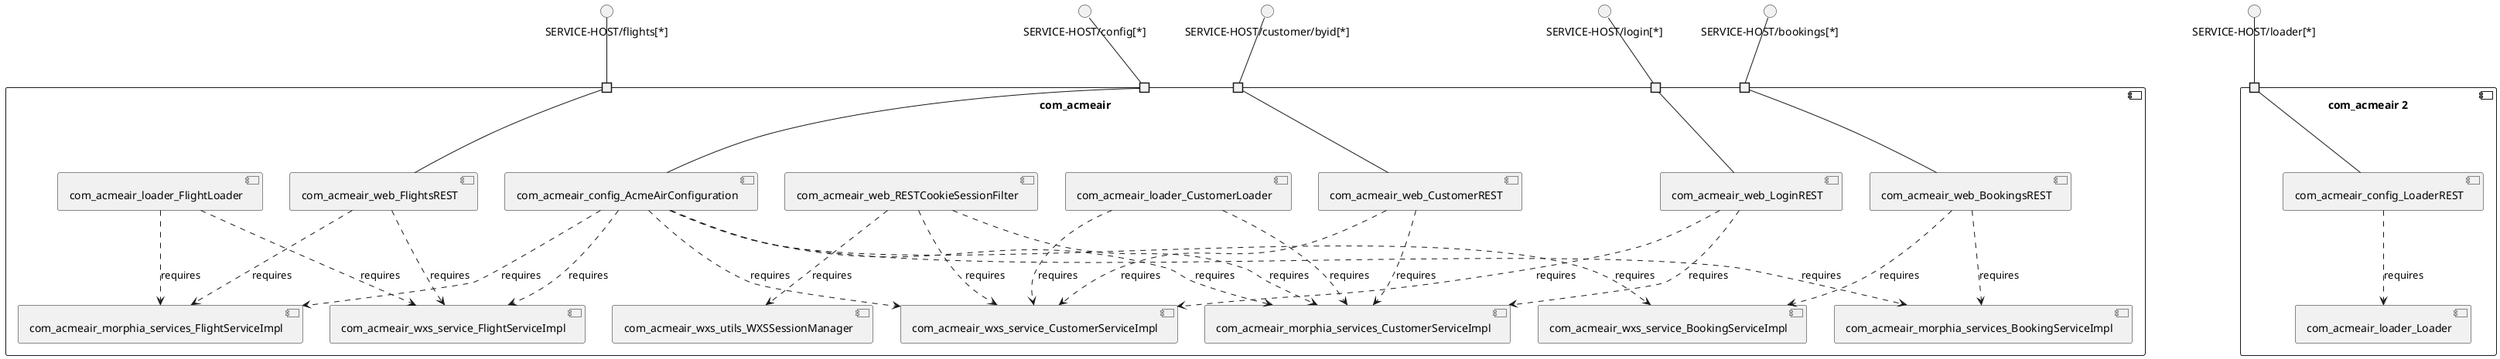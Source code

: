@startuml
skinparam fixCircleLabelOverlapping true
skinparam componentStyle uml2
component "com_acmeair\n\n\n\n\n\n" {
[com_acmeair_config_AcmeAirConfiguration]
[com_acmeair_web_BookingsREST]
[com_acmeair_morphia_services_FlightServiceImpl]
[com_acmeair_web_LoginREST]
[com_acmeair_wxs_service_FlightServiceImpl]
[com_acmeair_web_RESTCookieSessionFilter]
[com_acmeair_morphia_services_BookingServiceImpl]
[com_acmeair_web_CustomerREST]
[com_acmeair_morphia_services_CustomerServiceImpl]
[com_acmeair_wxs_service_BookingServiceImpl]
[com_acmeair_wxs_utils_WXSSessionManager]
[com_acmeair_wxs_service_CustomerServiceImpl]
[com_acmeair_loader_FlightLoader]
[com_acmeair_web_FlightsREST]
[com_acmeair_loader_CustomerLoader]
portin " " as com_acmeair_requires_SERVICE_HOST_flights_
portin " " as com_acmeair_requires_SERVICE_HOST_customer_byid_
portin " " as com_acmeair_requires_SERVICE_HOST_config_
portin " " as com_acmeair_requires_SERVICE_HOST_bookings_
portin " " as com_acmeair_requires_SERVICE_HOST_login_
[com_acmeair_web_LoginREST]..>[com_acmeair_morphia_services_CustomerServiceImpl] : requires
[com_acmeair_config_AcmeAirConfiguration]..>[com_acmeair_morphia_services_CustomerServiceImpl] : requires
[com_acmeair_web_CustomerREST]..>[com_acmeair_wxs_service_CustomerServiceImpl] : requires
[com_acmeair_web_FlightsREST]..>[com_acmeair_morphia_services_FlightServiceImpl] : requires
[com_acmeair_config_AcmeAirConfiguration]..>[com_acmeair_morphia_services_FlightServiceImpl] : requires
[com_acmeair_web_RESTCookieSessionFilter]..>[com_acmeair_morphia_services_CustomerServiceImpl] : requires
[com_acmeair_web_LoginREST]..>[com_acmeair_wxs_service_CustomerServiceImpl] : requires
[com_acmeair_loader_FlightLoader]..>[com_acmeair_wxs_service_FlightServiceImpl] : requires
[com_acmeair_web_CustomerREST]..>[com_acmeair_morphia_services_CustomerServiceImpl] : requires
[com_acmeair_web_RESTCookieSessionFilter]..>[com_acmeair_wxs_service_CustomerServiceImpl] : requires
[com_acmeair_config_AcmeAirConfiguration]..>[com_acmeair_wxs_service_CustomerServiceImpl] : requires
[com_acmeair_config_AcmeAirConfiguration]..>[com_acmeair_wxs_service_BookingServiceImpl] : requires
[com_acmeair_loader_CustomerLoader]..>[com_acmeair_wxs_service_CustomerServiceImpl] : requires
[com_acmeair_web_BookingsREST]..>[com_acmeair_wxs_service_BookingServiceImpl] : requires
[com_acmeair_web_BookingsREST]..>[com_acmeair_morphia_services_BookingServiceImpl] : requires
[com_acmeair_config_AcmeAirConfiguration]..>[com_acmeair_morphia_services_BookingServiceImpl] : requires
[com_acmeair_web_RESTCookieSessionFilter]..>[com_acmeair_wxs_utils_WXSSessionManager] : requires
[com_acmeair_web_FlightsREST]..>[com_acmeair_wxs_service_FlightServiceImpl] : requires
[com_acmeair_loader_CustomerLoader]..>[com_acmeair_morphia_services_CustomerServiceImpl] : requires
[com_acmeair_config_AcmeAirConfiguration]..>[com_acmeair_wxs_service_FlightServiceImpl] : requires
[com_acmeair_loader_FlightLoader]..>[com_acmeair_morphia_services_FlightServiceImpl] : requires
"com_acmeair_requires_SERVICE_HOST_flights_"--[com_acmeair_web_FlightsREST]
"com_acmeair_requires_SERVICE_HOST_bookings_"--[com_acmeair_web_BookingsREST]
"com_acmeair_requires_SERVICE_HOST_login_"--[com_acmeair_web_LoginREST]
"com_acmeair_requires_SERVICE_HOST_customer_byid_"--[com_acmeair_web_CustomerREST]
"com_acmeair_requires_SERVICE_HOST_config_"--[com_acmeair_config_AcmeAirConfiguration]
}
interface "SERVICE-HOST/bookings[*]" as interface.SERVICE_HOST_bookings_
interface.SERVICE_HOST_bookings_--"com_acmeair_requires_SERVICE_HOST_bookings_"
interface "SERVICE-HOST/config[*]" as interface.SERVICE_HOST_config_
interface.SERVICE_HOST_config_--"com_acmeair_requires_SERVICE_HOST_config_"
interface "SERVICE-HOST/customer/byid[*]" as interface.SERVICE_HOST_customer_byid_
interface.SERVICE_HOST_customer_byid_--"com_acmeair_requires_SERVICE_HOST_customer_byid_"
interface "SERVICE-HOST/flights[*]" as interface.SERVICE_HOST_flights_
interface.SERVICE_HOST_flights_--"com_acmeair_requires_SERVICE_HOST_flights_"
interface "SERVICE-HOST/login[*]" as interface.SERVICE_HOST_login_
interface.SERVICE_HOST_login_--"com_acmeair_requires_SERVICE_HOST_login_"
component "com_acmeair 2\n\n\n\n\n\n" {
[com_acmeair_config_LoaderREST]
[com_acmeair_loader_Loader]
portin " " as com_acmeair_2_requires_SERVICE_HOST_loader_
[com_acmeair_config_LoaderREST]..>[com_acmeair_loader_Loader] : requires
"com_acmeair_2_requires_SERVICE_HOST_loader_"--[com_acmeair_config_LoaderREST]
}
interface "SERVICE-HOST/loader[*]" as interface.SERVICE_HOST_loader_
interface.SERVICE_HOST_loader_--"com_acmeair_2_requires_SERVICE_HOST_loader_"

@enduml
